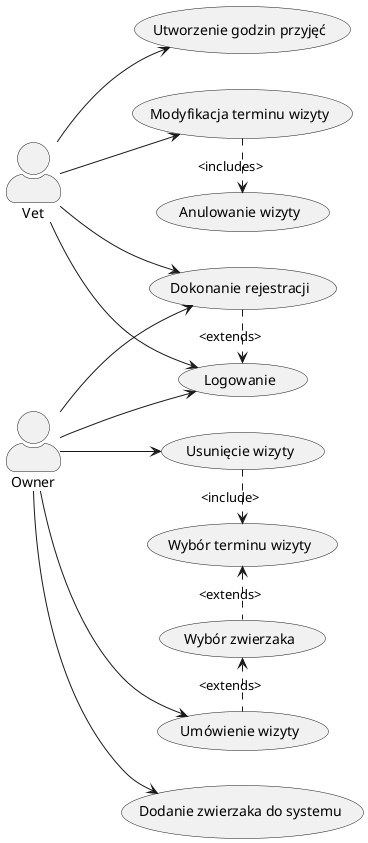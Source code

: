 @startuml PetClinic UseCase

skinparam actorStyle awesome

left to right direction


:Vet: --> (Utworzenie godzin przyjęć)
:Vet: --> (Dokonanie rejestracji)
:Vet: --> (Modyfikacja terminu wizyty)
:Vet: --> (Logowanie)
' owner - usecases
:Owner: --> (Dodanie zwierzaka do systemu)
:Owner: --> (Umówienie wizyty)
' :Owner: --> (Wybór terminu wizyty)
:Owner: --> (Usunięcie wizyty)
:Owner: --> (Dokonanie rejestracji)
:Owner: --> (Logowanie)

(Dokonanie rejestracji) -> (Logowanie) #line.dashed : <extends>

(Wybór terminu wizyty) <- (Wybór zwierzaka) #line.dashed : <extends>
(Usunięcie wizyty) -> (Wybór terminu wizyty) #line.dashed : <include>
(Wybór zwierzaka) <- (Umówienie wizyty) #line.dashed : <extends>
(Modyfikacja terminu wizyty) -> (Anulowanie wizyty) #line.dashed : <includes>

@enduml